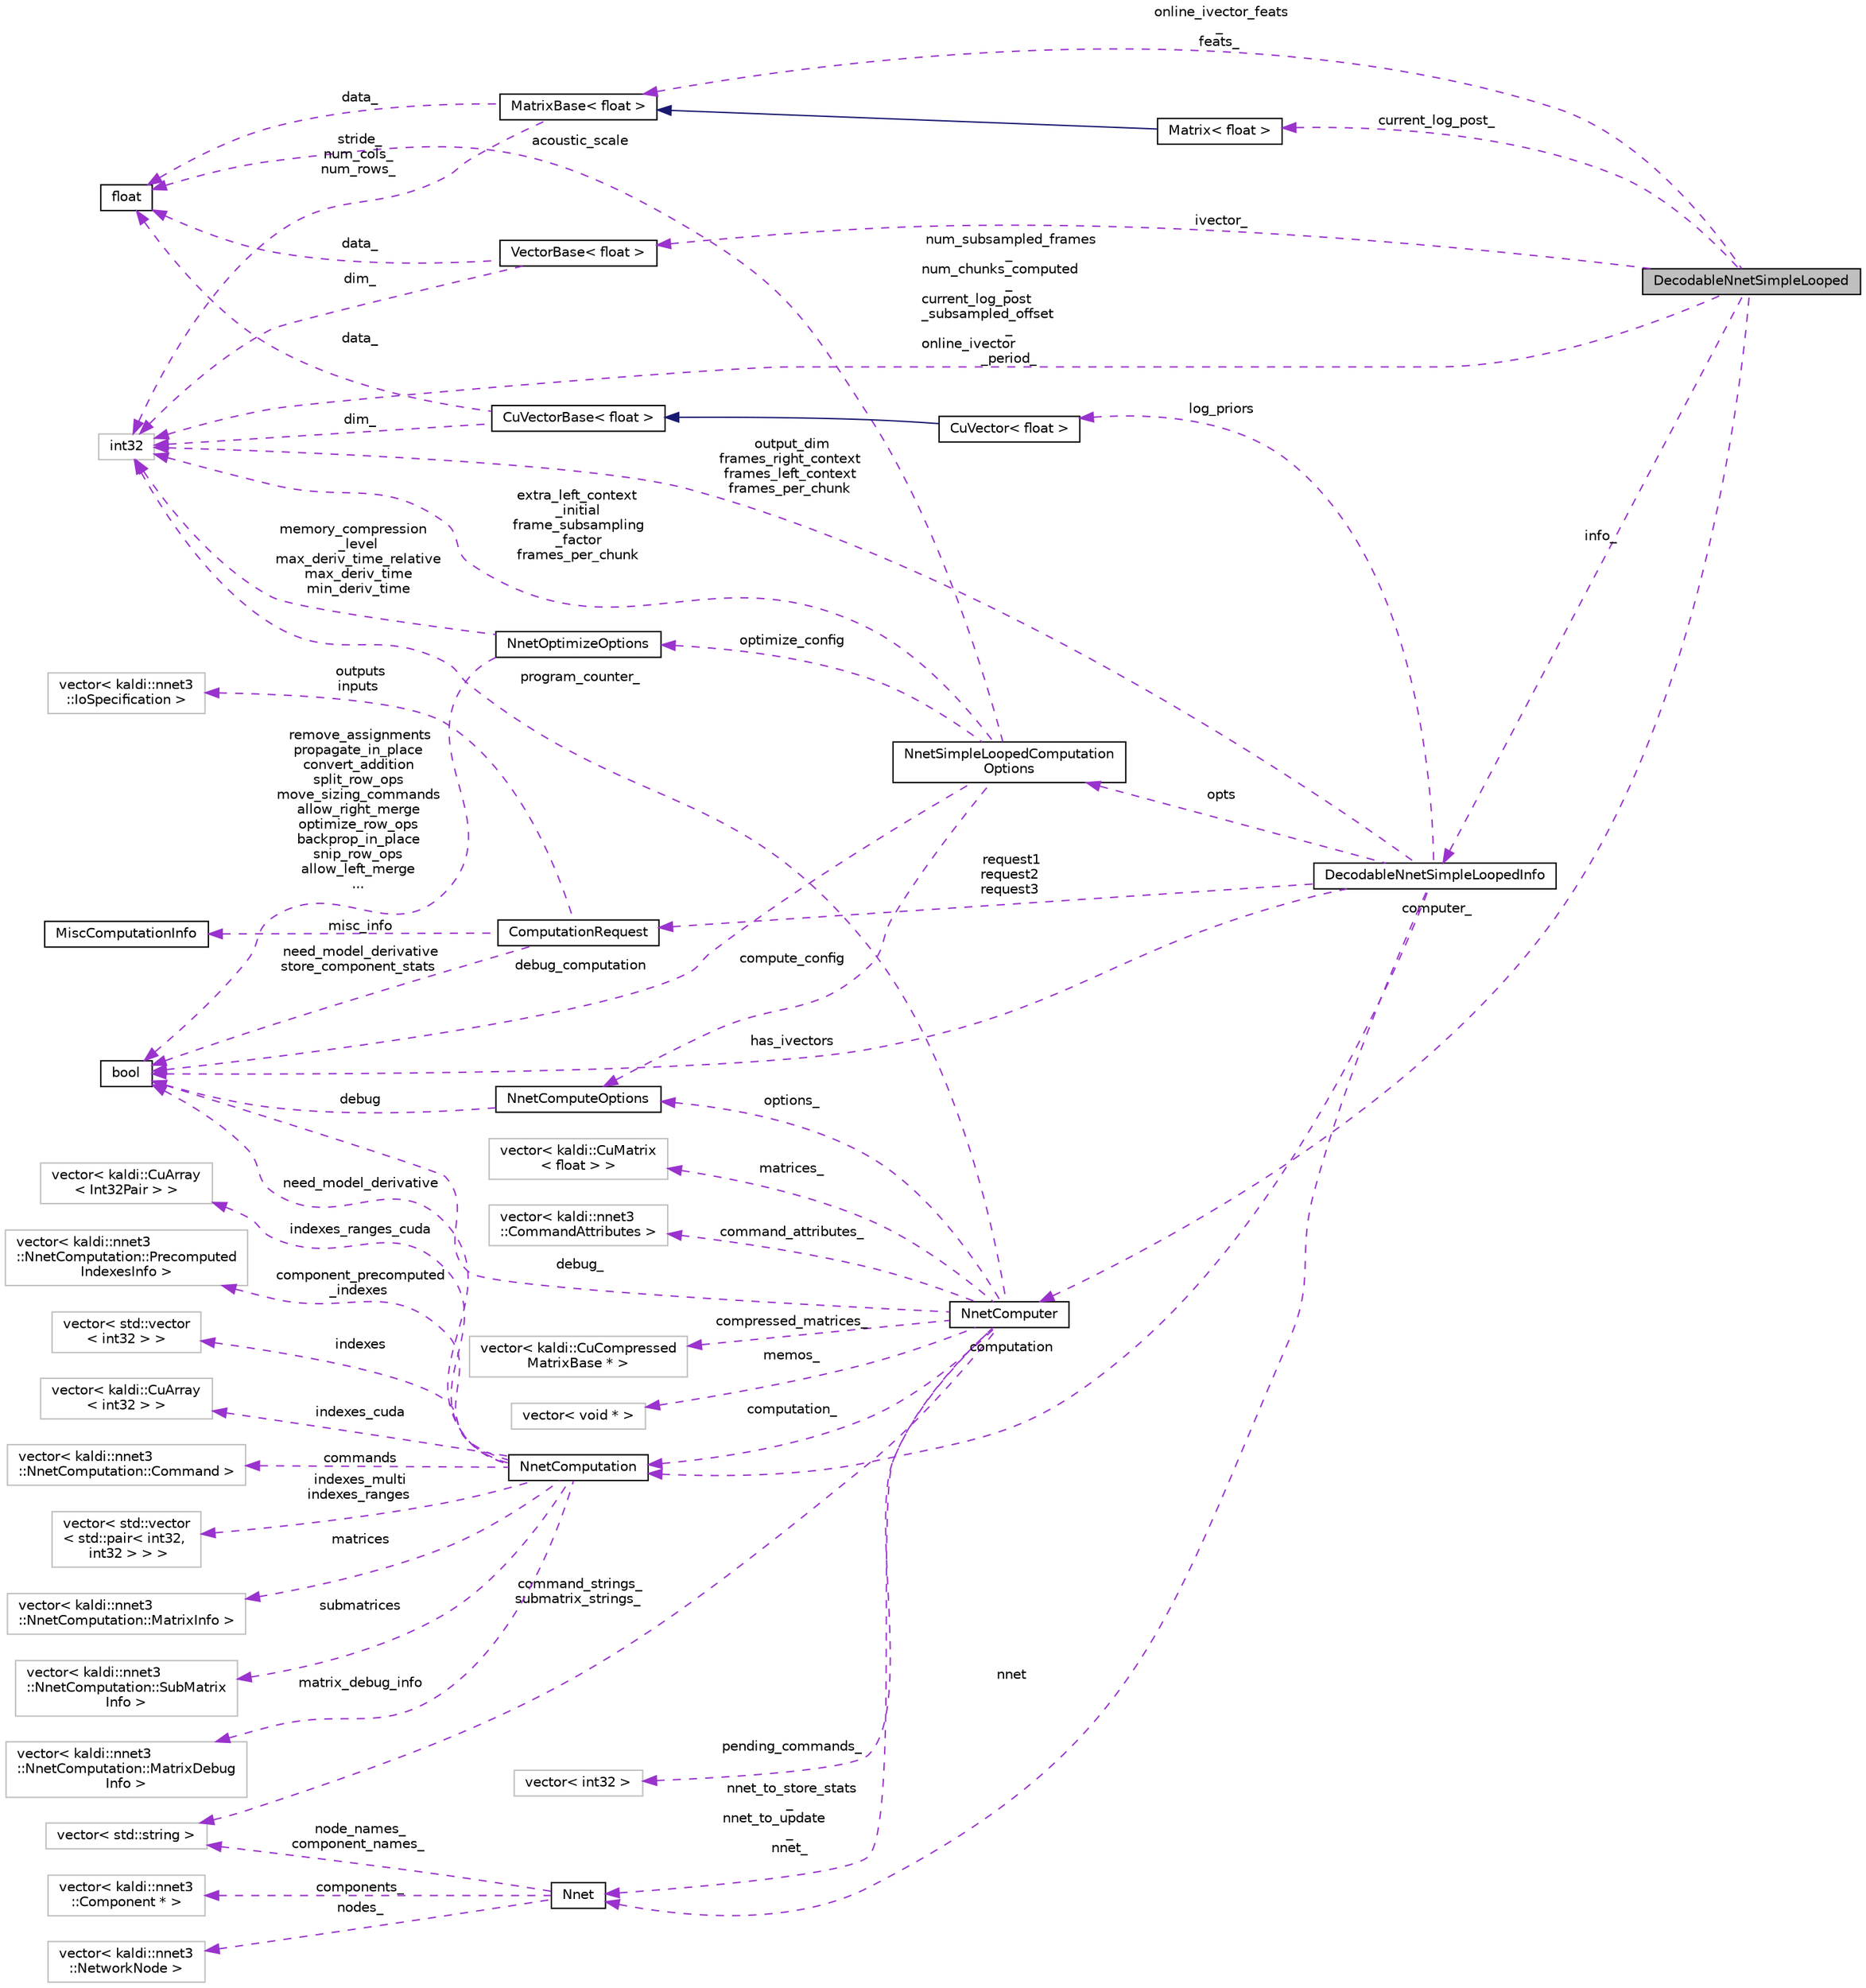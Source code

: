 digraph "DecodableNnetSimpleLooped"
{
  edge [fontname="Helvetica",fontsize="10",labelfontname="Helvetica",labelfontsize="10"];
  node [fontname="Helvetica",fontsize="10",shape=record];
  rankdir="LR";
  Node1 [label="DecodableNnetSimpleLooped",height=0.2,width=0.4,color="black", fillcolor="grey75", style="filled", fontcolor="black"];
  Node2 -> Node1 [dir="back",color="darkorchid3",fontsize="10",style="dashed",label=" current_log_post_" ,fontname="Helvetica"];
  Node2 [label="Matrix\< float \>",height=0.2,width=0.4,color="black", fillcolor="white", style="filled",URL="$classkaldi_1_1Matrix.html"];
  Node3 -> Node2 [dir="back",color="midnightblue",fontsize="10",style="solid",fontname="Helvetica"];
  Node3 [label="MatrixBase\< float \>",height=0.2,width=0.4,color="black", fillcolor="white", style="filled",URL="$classkaldi_1_1MatrixBase.html"];
  Node4 -> Node3 [dir="back",color="darkorchid3",fontsize="10",style="dashed",label=" data_" ,fontname="Helvetica"];
  Node4 [label="float",height=0.2,width=0.4,color="black", fillcolor="white", style="filled",URL="$classfloat.html"];
  Node5 -> Node3 [dir="back",color="darkorchid3",fontsize="10",style="dashed",label=" stride_\nnum_cols_\nnum_rows_" ,fontname="Helvetica"];
  Node5 [label="int32",height=0.2,width=0.4,color="grey75", fillcolor="white", style="filled"];
  Node6 -> Node1 [dir="back",color="darkorchid3",fontsize="10",style="dashed",label=" ivector_" ,fontname="Helvetica"];
  Node6 [label="VectorBase\< float \>",height=0.2,width=0.4,color="black", fillcolor="white", style="filled",URL="$classkaldi_1_1VectorBase.html"];
  Node4 -> Node6 [dir="back",color="darkorchid3",fontsize="10",style="dashed",label=" data_" ,fontname="Helvetica"];
  Node5 -> Node6 [dir="back",color="darkorchid3",fontsize="10",style="dashed",label=" dim_" ,fontname="Helvetica"];
  Node7 -> Node1 [dir="back",color="darkorchid3",fontsize="10",style="dashed",label=" computer_" ,fontname="Helvetica"];
  Node7 [label="NnetComputer",height=0.2,width=0.4,color="black", fillcolor="white", style="filled",URL="$classkaldi_1_1nnet3_1_1NnetComputer.html",tooltip="class NnetComputer is responsible for executing the computation described in the \"computation\" object..."];
  Node8 -> Node7 [dir="back",color="darkorchid3",fontsize="10",style="dashed",label=" command_attributes_" ,fontname="Helvetica"];
  Node8 [label="vector\< kaldi::nnet3\l::CommandAttributes \>",height=0.2,width=0.4,color="grey75", fillcolor="white", style="filled"];
  Node9 -> Node7 [dir="back",color="darkorchid3",fontsize="10",style="dashed",label=" options_" ,fontname="Helvetica"];
  Node9 [label="NnetComputeOptions",height=0.2,width=0.4,color="black", fillcolor="white", style="filled",URL="$structkaldi_1_1nnet3_1_1NnetComputeOptions.html"];
  Node10 -> Node9 [dir="back",color="darkorchid3",fontsize="10",style="dashed",label=" debug" ,fontname="Helvetica"];
  Node10 [label="bool",height=0.2,width=0.4,color="black", fillcolor="white", style="filled",URL="$classbool.html"];
  Node11 -> Node7 [dir="back",color="darkorchid3",fontsize="10",style="dashed",label=" command_strings_\nsubmatrix_strings_" ,fontname="Helvetica"];
  Node11 [label="vector\< std::string \>",height=0.2,width=0.4,color="grey75", fillcolor="white", style="filled"];
  Node12 -> Node7 [dir="back",color="darkorchid3",fontsize="10",style="dashed",label=" pending_commands_" ,fontname="Helvetica"];
  Node12 [label="vector\< int32 \>",height=0.2,width=0.4,color="grey75", fillcolor="white", style="filled"];
  Node13 -> Node7 [dir="back",color="darkorchid3",fontsize="10",style="dashed",label=" matrices_" ,fontname="Helvetica"];
  Node13 [label="vector\< kaldi::CuMatrix\l\< float \> \>",height=0.2,width=0.4,color="grey75", fillcolor="white", style="filled"];
  Node14 -> Node7 [dir="back",color="darkorchid3",fontsize="10",style="dashed",label=" memos_" ,fontname="Helvetica"];
  Node14 [label="vector\< void * \>",height=0.2,width=0.4,color="grey75", fillcolor="white", style="filled"];
  Node15 -> Node7 [dir="back",color="darkorchid3",fontsize="10",style="dashed",label=" computation_" ,fontname="Helvetica"];
  Node15 [label="NnetComputation",height=0.2,width=0.4,color="black", fillcolor="white", style="filled",URL="$structkaldi_1_1nnet3_1_1NnetComputation.html"];
  Node16 -> Node15 [dir="back",color="darkorchid3",fontsize="10",style="dashed",label=" commands" ,fontname="Helvetica"];
  Node16 [label="vector\< kaldi::nnet3\l::NnetComputation::Command \>",height=0.2,width=0.4,color="grey75", fillcolor="white", style="filled"];
  Node17 -> Node15 [dir="back",color="darkorchid3",fontsize="10",style="dashed",label=" indexes_multi\nindexes_ranges" ,fontname="Helvetica"];
  Node17 [label="vector\< std::vector\l\< std::pair\< int32,\l int32 \> \> \>",height=0.2,width=0.4,color="grey75", fillcolor="white", style="filled"];
  Node18 -> Node15 [dir="back",color="darkorchid3",fontsize="10",style="dashed",label=" matrices" ,fontname="Helvetica"];
  Node18 [label="vector\< kaldi::nnet3\l::NnetComputation::MatrixInfo \>",height=0.2,width=0.4,color="grey75", fillcolor="white", style="filled"];
  Node19 -> Node15 [dir="back",color="darkorchid3",fontsize="10",style="dashed",label=" submatrices" ,fontname="Helvetica"];
  Node19 [label="vector\< kaldi::nnet3\l::NnetComputation::SubMatrix\lInfo \>",height=0.2,width=0.4,color="grey75", fillcolor="white", style="filled"];
  Node20 -> Node15 [dir="back",color="darkorchid3",fontsize="10",style="dashed",label=" matrix_debug_info" ,fontname="Helvetica"];
  Node20 [label="vector\< kaldi::nnet3\l::NnetComputation::MatrixDebug\lInfo \>",height=0.2,width=0.4,color="grey75", fillcolor="white", style="filled"];
  Node10 -> Node15 [dir="back",color="darkorchid3",fontsize="10",style="dashed",label=" need_model_derivative" ,fontname="Helvetica"];
  Node21 -> Node15 [dir="back",color="darkorchid3",fontsize="10",style="dashed",label=" indexes_ranges_cuda" ,fontname="Helvetica"];
  Node21 [label="vector\< kaldi::CuArray\l\< Int32Pair \> \>",height=0.2,width=0.4,color="grey75", fillcolor="white", style="filled"];
  Node22 -> Node15 [dir="back",color="darkorchid3",fontsize="10",style="dashed",label=" component_precomputed\l_indexes" ,fontname="Helvetica"];
  Node22 [label="vector\< kaldi::nnet3\l::NnetComputation::Precomputed\lIndexesInfo \>",height=0.2,width=0.4,color="grey75", fillcolor="white", style="filled"];
  Node23 -> Node15 [dir="back",color="darkorchid3",fontsize="10",style="dashed",label=" indexes" ,fontname="Helvetica"];
  Node23 [label="vector\< std::vector\l\< int32 \> \>",height=0.2,width=0.4,color="grey75", fillcolor="white", style="filled"];
  Node24 -> Node15 [dir="back",color="darkorchid3",fontsize="10",style="dashed",label=" indexes_cuda" ,fontname="Helvetica"];
  Node24 [label="vector\< kaldi::CuArray\l\< int32 \> \>",height=0.2,width=0.4,color="grey75", fillcolor="white", style="filled"];
  Node10 -> Node7 [dir="back",color="darkorchid3",fontsize="10",style="dashed",label=" debug_" ,fontname="Helvetica"];
  Node25 -> Node7 [dir="back",color="darkorchid3",fontsize="10",style="dashed",label=" compressed_matrices_" ,fontname="Helvetica"];
  Node25 [label="vector\< kaldi::CuCompressed\lMatrixBase * \>",height=0.2,width=0.4,color="grey75", fillcolor="white", style="filled"];
  Node26 -> Node7 [dir="back",color="darkorchid3",fontsize="10",style="dashed",label=" nnet_to_store_stats\l_\nnnet_to_update\l_\nnnet_" ,fontname="Helvetica"];
  Node26 [label="Nnet",height=0.2,width=0.4,color="black", fillcolor="white", style="filled",URL="$classkaldi_1_1nnet3_1_1Nnet.html"];
  Node11 -> Node26 [dir="back",color="darkorchid3",fontsize="10",style="dashed",label=" node_names_\ncomponent_names_" ,fontname="Helvetica"];
  Node27 -> Node26 [dir="back",color="darkorchid3",fontsize="10",style="dashed",label=" nodes_" ,fontname="Helvetica"];
  Node27 [label="vector\< kaldi::nnet3\l::NetworkNode \>",height=0.2,width=0.4,color="grey75", fillcolor="white", style="filled"];
  Node28 -> Node26 [dir="back",color="darkorchid3",fontsize="10",style="dashed",label=" components_" ,fontname="Helvetica"];
  Node28 [label="vector\< kaldi::nnet3\l::Component * \>",height=0.2,width=0.4,color="grey75", fillcolor="white", style="filled"];
  Node5 -> Node7 [dir="back",color="darkorchid3",fontsize="10",style="dashed",label=" program_counter_" ,fontname="Helvetica"];
  Node3 -> Node1 [dir="back",color="darkorchid3",fontsize="10",style="dashed",label=" online_ivector_feats\l_\nfeats_" ,fontname="Helvetica"];
  Node5 -> Node1 [dir="back",color="darkorchid3",fontsize="10",style="dashed",label=" num_subsampled_frames\l_\nnum_chunks_computed\l_\ncurrent_log_post\l_subsampled_offset\l_\nonline_ivector\l_period_" ,fontname="Helvetica"];
  Node29 -> Node1 [dir="back",color="darkorchid3",fontsize="10",style="dashed",label=" info_" ,fontname="Helvetica"];
  Node29 [label="DecodableNnetSimpleLoopedInfo",height=0.2,width=0.4,color="black", fillcolor="white", style="filled",URL="$classkaldi_1_1nnet3_1_1DecodableNnetSimpleLoopedInfo.html",tooltip="When you instantiate class DecodableNnetSimpleLooped, you should give it a const reference to this cl..."];
  Node30 -> Node29 [dir="back",color="darkorchid3",fontsize="10",style="dashed",label=" request1\nrequest2\nrequest3" ,fontname="Helvetica"];
  Node30 [label="ComputationRequest",height=0.2,width=0.4,color="black", fillcolor="white", style="filled",URL="$structkaldi_1_1nnet3_1_1ComputationRequest.html"];
  Node31 -> Node30 [dir="back",color="darkorchid3",fontsize="10",style="dashed",label=" misc_info" ,fontname="Helvetica"];
  Node31 [label="MiscComputationInfo",height=0.2,width=0.4,color="black", fillcolor="white", style="filled",URL="$structkaldi_1_1nnet3_1_1MiscComputationInfo.html"];
  Node10 -> Node30 [dir="back",color="darkorchid3",fontsize="10",style="dashed",label=" need_model_derivative\nstore_component_stats" ,fontname="Helvetica"];
  Node32 -> Node30 [dir="back",color="darkorchid3",fontsize="10",style="dashed",label=" outputs\ninputs" ,fontname="Helvetica"];
  Node32 [label="vector\< kaldi::nnet3\l::IoSpecification \>",height=0.2,width=0.4,color="grey75", fillcolor="white", style="filled"];
  Node15 -> Node29 [dir="back",color="darkorchid3",fontsize="10",style="dashed",label=" computation" ,fontname="Helvetica"];
  Node10 -> Node29 [dir="back",color="darkorchid3",fontsize="10",style="dashed",label=" has_ivectors" ,fontname="Helvetica"];
  Node33 -> Node29 [dir="back",color="darkorchid3",fontsize="10",style="dashed",label=" opts" ,fontname="Helvetica"];
  Node33 [label="NnetSimpleLoopedComputation\lOptions",height=0.2,width=0.4,color="black", fillcolor="white", style="filled",URL="$structkaldi_1_1nnet3_1_1NnetSimpleLoopedComputationOptions.html"];
  Node9 -> Node33 [dir="back",color="darkorchid3",fontsize="10",style="dashed",label=" compute_config" ,fontname="Helvetica"];
  Node4 -> Node33 [dir="back",color="darkorchid3",fontsize="10",style="dashed",label=" acoustic_scale" ,fontname="Helvetica"];
  Node10 -> Node33 [dir="back",color="darkorchid3",fontsize="10",style="dashed",label=" debug_computation" ,fontname="Helvetica"];
  Node34 -> Node33 [dir="back",color="darkorchid3",fontsize="10",style="dashed",label=" optimize_config" ,fontname="Helvetica"];
  Node34 [label="NnetOptimizeOptions",height=0.2,width=0.4,color="black", fillcolor="white", style="filled",URL="$structkaldi_1_1nnet3_1_1NnetOptimizeOptions.html"];
  Node10 -> Node34 [dir="back",color="darkorchid3",fontsize="10",style="dashed",label=" remove_assignments\npropagate_in_place\nconvert_addition\nsplit_row_ops\nmove_sizing_commands\nallow_right_merge\noptimize_row_ops\nbackprop_in_place\nsnip_row_ops\nallow_left_merge\n..." ,fontname="Helvetica"];
  Node5 -> Node34 [dir="back",color="darkorchid3",fontsize="10",style="dashed",label=" memory_compression\l_level\nmax_deriv_time_relative\nmax_deriv_time\nmin_deriv_time" ,fontname="Helvetica"];
  Node5 -> Node33 [dir="back",color="darkorchid3",fontsize="10",style="dashed",label=" extra_left_context\l_initial\nframe_subsampling\l_factor\nframes_per_chunk" ,fontname="Helvetica"];
  Node26 -> Node29 [dir="back",color="darkorchid3",fontsize="10",style="dashed",label=" nnet" ,fontname="Helvetica"];
  Node5 -> Node29 [dir="back",color="darkorchid3",fontsize="10",style="dashed",label=" output_dim\nframes_right_context\nframes_left_context\nframes_per_chunk" ,fontname="Helvetica"];
  Node35 -> Node29 [dir="back",color="darkorchid3",fontsize="10",style="dashed",label=" log_priors" ,fontname="Helvetica"];
  Node35 [label="CuVector\< float \>",height=0.2,width=0.4,color="black", fillcolor="white", style="filled",URL="$classkaldi_1_1CuVector.html"];
  Node36 -> Node35 [dir="back",color="midnightblue",fontsize="10",style="solid",fontname="Helvetica"];
  Node36 [label="CuVectorBase\< float \>",height=0.2,width=0.4,color="black", fillcolor="white", style="filled",URL="$classkaldi_1_1CuVectorBase.html"];
  Node4 -> Node36 [dir="back",color="darkorchid3",fontsize="10",style="dashed",label=" data_" ,fontname="Helvetica"];
  Node5 -> Node36 [dir="back",color="darkorchid3",fontsize="10",style="dashed",label=" dim_" ,fontname="Helvetica"];
}
